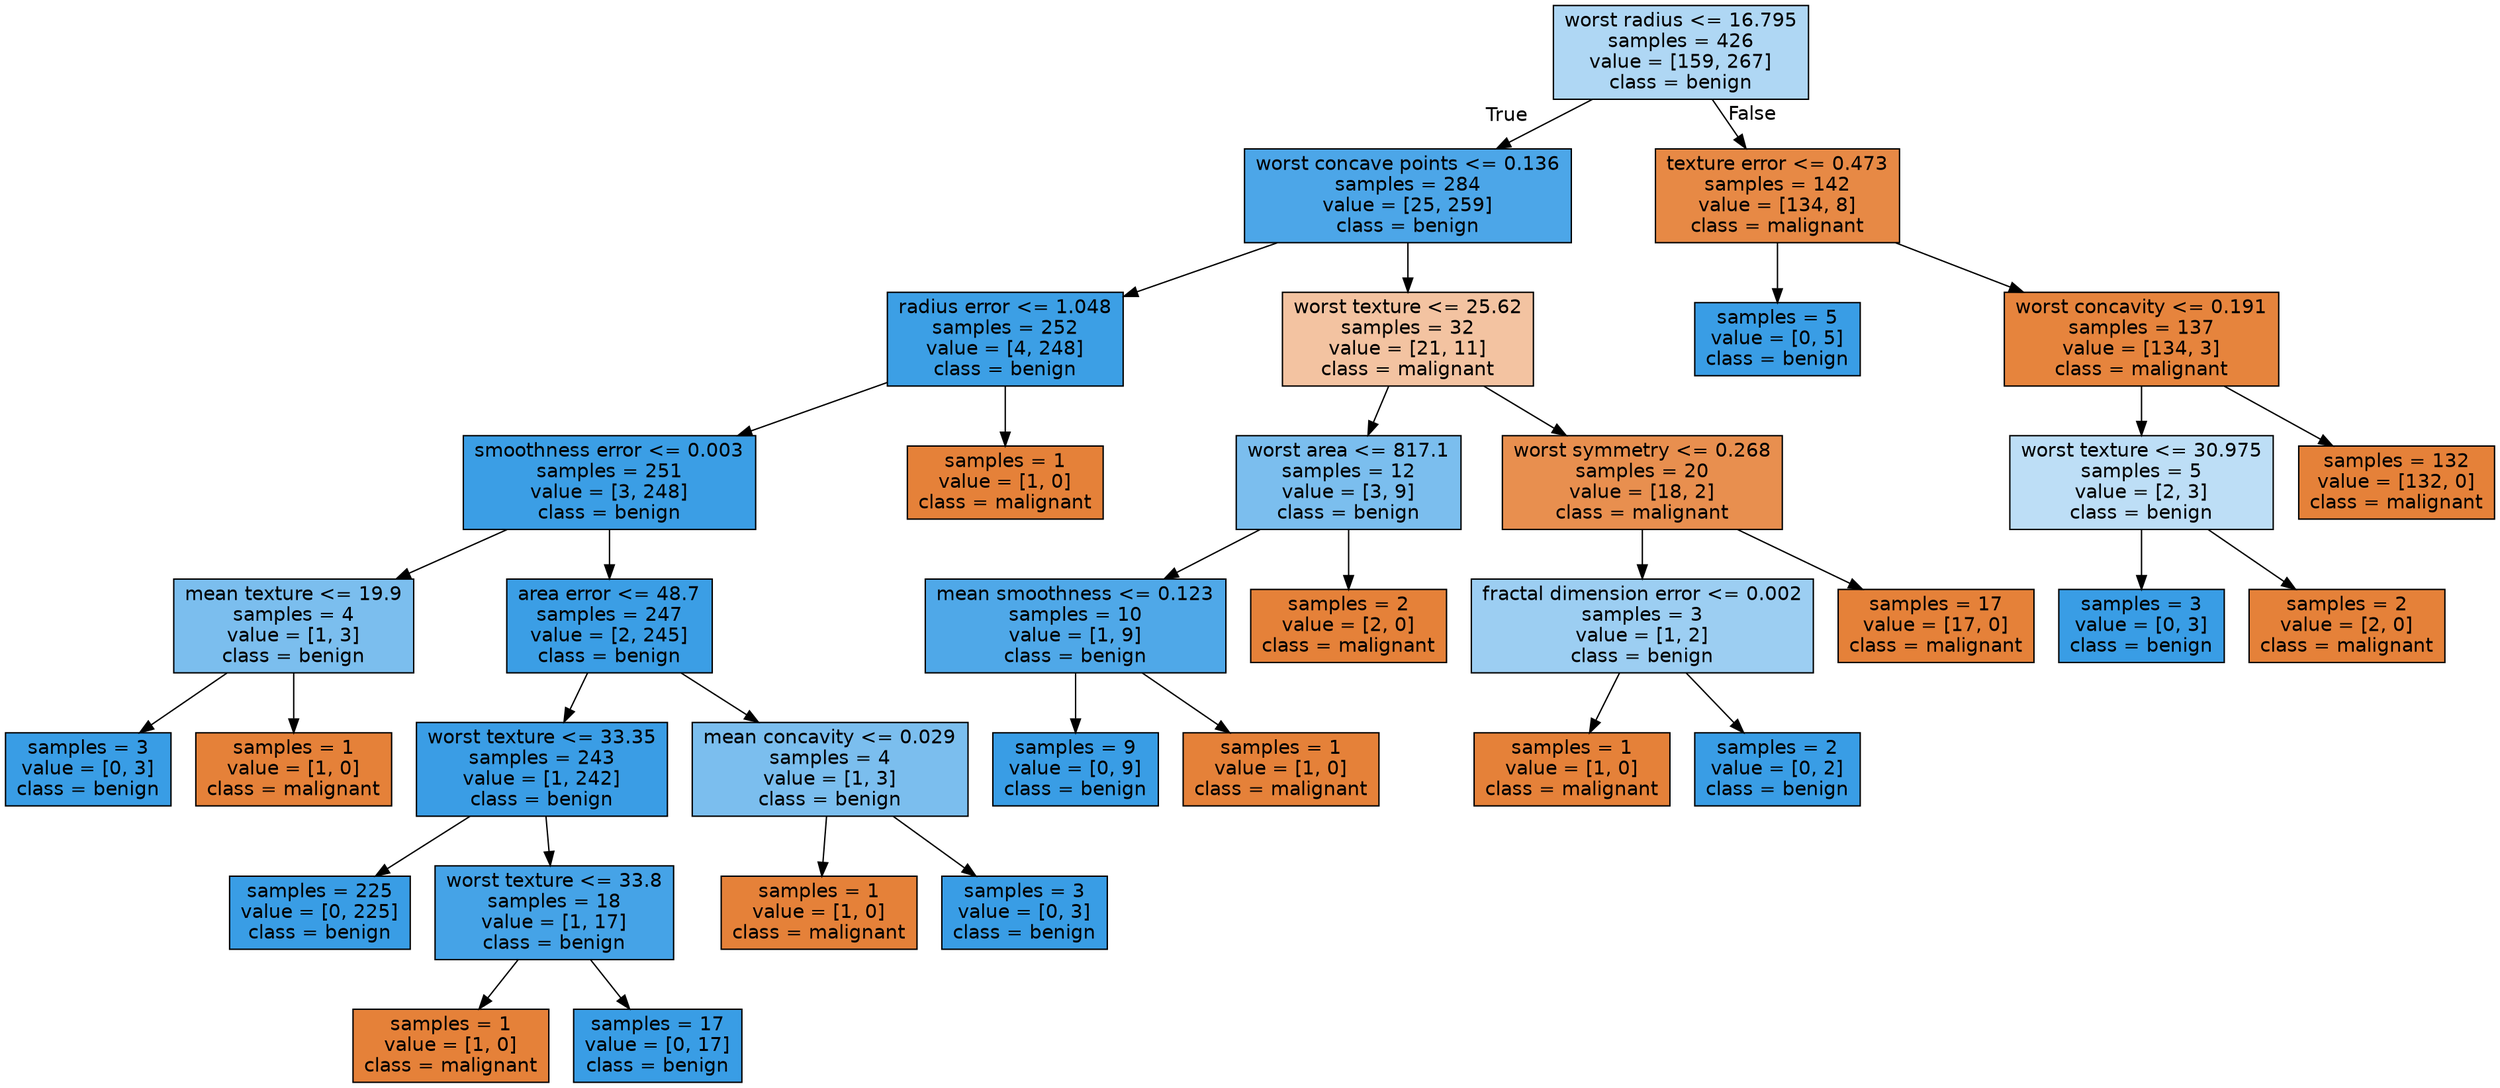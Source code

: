 digraph Tree {
node [shape=box, style="filled", color="black", fontname="helvetica"] ;
edge [fontname="helvetica"] ;
0 [label="worst radius <= 16.795\nsamples = 426\nvalue = [159, 267]\nclass = benign", fillcolor="#afd7f4"] ;
1 [label="worst concave points <= 0.136\nsamples = 284\nvalue = [25, 259]\nclass = benign", fillcolor="#4ca6e8"] ;
0 -> 1 [labeldistance=2.5, labelangle=45, headlabel="True"] ;
2 [label="radius error <= 1.048\nsamples = 252\nvalue = [4, 248]\nclass = benign", fillcolor="#3c9fe5"] ;
1 -> 2 ;
3 [label="smoothness error <= 0.003\nsamples = 251\nvalue = [3, 248]\nclass = benign", fillcolor="#3b9ee5"] ;
2 -> 3 ;
4 [label="mean texture <= 19.9\nsamples = 4\nvalue = [1, 3]\nclass = benign", fillcolor="#7bbeee"] ;
3 -> 4 ;
5 [label="samples = 3\nvalue = [0, 3]\nclass = benign", fillcolor="#399de5"] ;
4 -> 5 ;
6 [label="samples = 1\nvalue = [1, 0]\nclass = malignant", fillcolor="#e58139"] ;
4 -> 6 ;
7 [label="area error <= 48.7\nsamples = 247\nvalue = [2, 245]\nclass = benign", fillcolor="#3b9ee5"] ;
3 -> 7 ;
8 [label="worst texture <= 33.35\nsamples = 243\nvalue = [1, 242]\nclass = benign", fillcolor="#3a9de5"] ;
7 -> 8 ;
9 [label="samples = 225\nvalue = [0, 225]\nclass = benign", fillcolor="#399de5"] ;
8 -> 9 ;
10 [label="worst texture <= 33.8\nsamples = 18\nvalue = [1, 17]\nclass = benign", fillcolor="#45a3e7"] ;
8 -> 10 ;
11 [label="samples = 1\nvalue = [1, 0]\nclass = malignant", fillcolor="#e58139"] ;
10 -> 11 ;
12 [label="samples = 17\nvalue = [0, 17]\nclass = benign", fillcolor="#399de5"] ;
10 -> 12 ;
13 [label="mean concavity <= 0.029\nsamples = 4\nvalue = [1, 3]\nclass = benign", fillcolor="#7bbeee"] ;
7 -> 13 ;
14 [label="samples = 1\nvalue = [1, 0]\nclass = malignant", fillcolor="#e58139"] ;
13 -> 14 ;
15 [label="samples = 3\nvalue = [0, 3]\nclass = benign", fillcolor="#399de5"] ;
13 -> 15 ;
16 [label="samples = 1\nvalue = [1, 0]\nclass = malignant", fillcolor="#e58139"] ;
2 -> 16 ;
17 [label="worst texture <= 25.62\nsamples = 32\nvalue = [21, 11]\nclass = malignant", fillcolor="#f3c3a1"] ;
1 -> 17 ;
18 [label="worst area <= 817.1\nsamples = 12\nvalue = [3, 9]\nclass = benign", fillcolor="#7bbeee"] ;
17 -> 18 ;
19 [label="mean smoothness <= 0.123\nsamples = 10\nvalue = [1, 9]\nclass = benign", fillcolor="#4fa8e8"] ;
18 -> 19 ;
20 [label="samples = 9\nvalue = [0, 9]\nclass = benign", fillcolor="#399de5"] ;
19 -> 20 ;
21 [label="samples = 1\nvalue = [1, 0]\nclass = malignant", fillcolor="#e58139"] ;
19 -> 21 ;
22 [label="samples = 2\nvalue = [2, 0]\nclass = malignant", fillcolor="#e58139"] ;
18 -> 22 ;
23 [label="worst symmetry <= 0.268\nsamples = 20\nvalue = [18, 2]\nclass = malignant", fillcolor="#e88f4f"] ;
17 -> 23 ;
24 [label="fractal dimension error <= 0.002\nsamples = 3\nvalue = [1, 2]\nclass = benign", fillcolor="#9ccef2"] ;
23 -> 24 ;
25 [label="samples = 1\nvalue = [1, 0]\nclass = malignant", fillcolor="#e58139"] ;
24 -> 25 ;
26 [label="samples = 2\nvalue = [0, 2]\nclass = benign", fillcolor="#399de5"] ;
24 -> 26 ;
27 [label="samples = 17\nvalue = [17, 0]\nclass = malignant", fillcolor="#e58139"] ;
23 -> 27 ;
28 [label="texture error <= 0.473\nsamples = 142\nvalue = [134, 8]\nclass = malignant", fillcolor="#e78945"] ;
0 -> 28 [labeldistance=2.5, labelangle=-45, headlabel="False"] ;
29 [label="samples = 5\nvalue = [0, 5]\nclass = benign", fillcolor="#399de5"] ;
28 -> 29 ;
30 [label="worst concavity <= 0.191\nsamples = 137\nvalue = [134, 3]\nclass = malignant", fillcolor="#e6843d"] ;
28 -> 30 ;
31 [label="worst texture <= 30.975\nsamples = 5\nvalue = [2, 3]\nclass = benign", fillcolor="#bddef6"] ;
30 -> 31 ;
32 [label="samples = 3\nvalue = [0, 3]\nclass = benign", fillcolor="#399de5"] ;
31 -> 32 ;
33 [label="samples = 2\nvalue = [2, 0]\nclass = malignant", fillcolor="#e58139"] ;
31 -> 33 ;
34 [label="samples = 132\nvalue = [132, 0]\nclass = malignant", fillcolor="#e58139"] ;
30 -> 34 ;
}